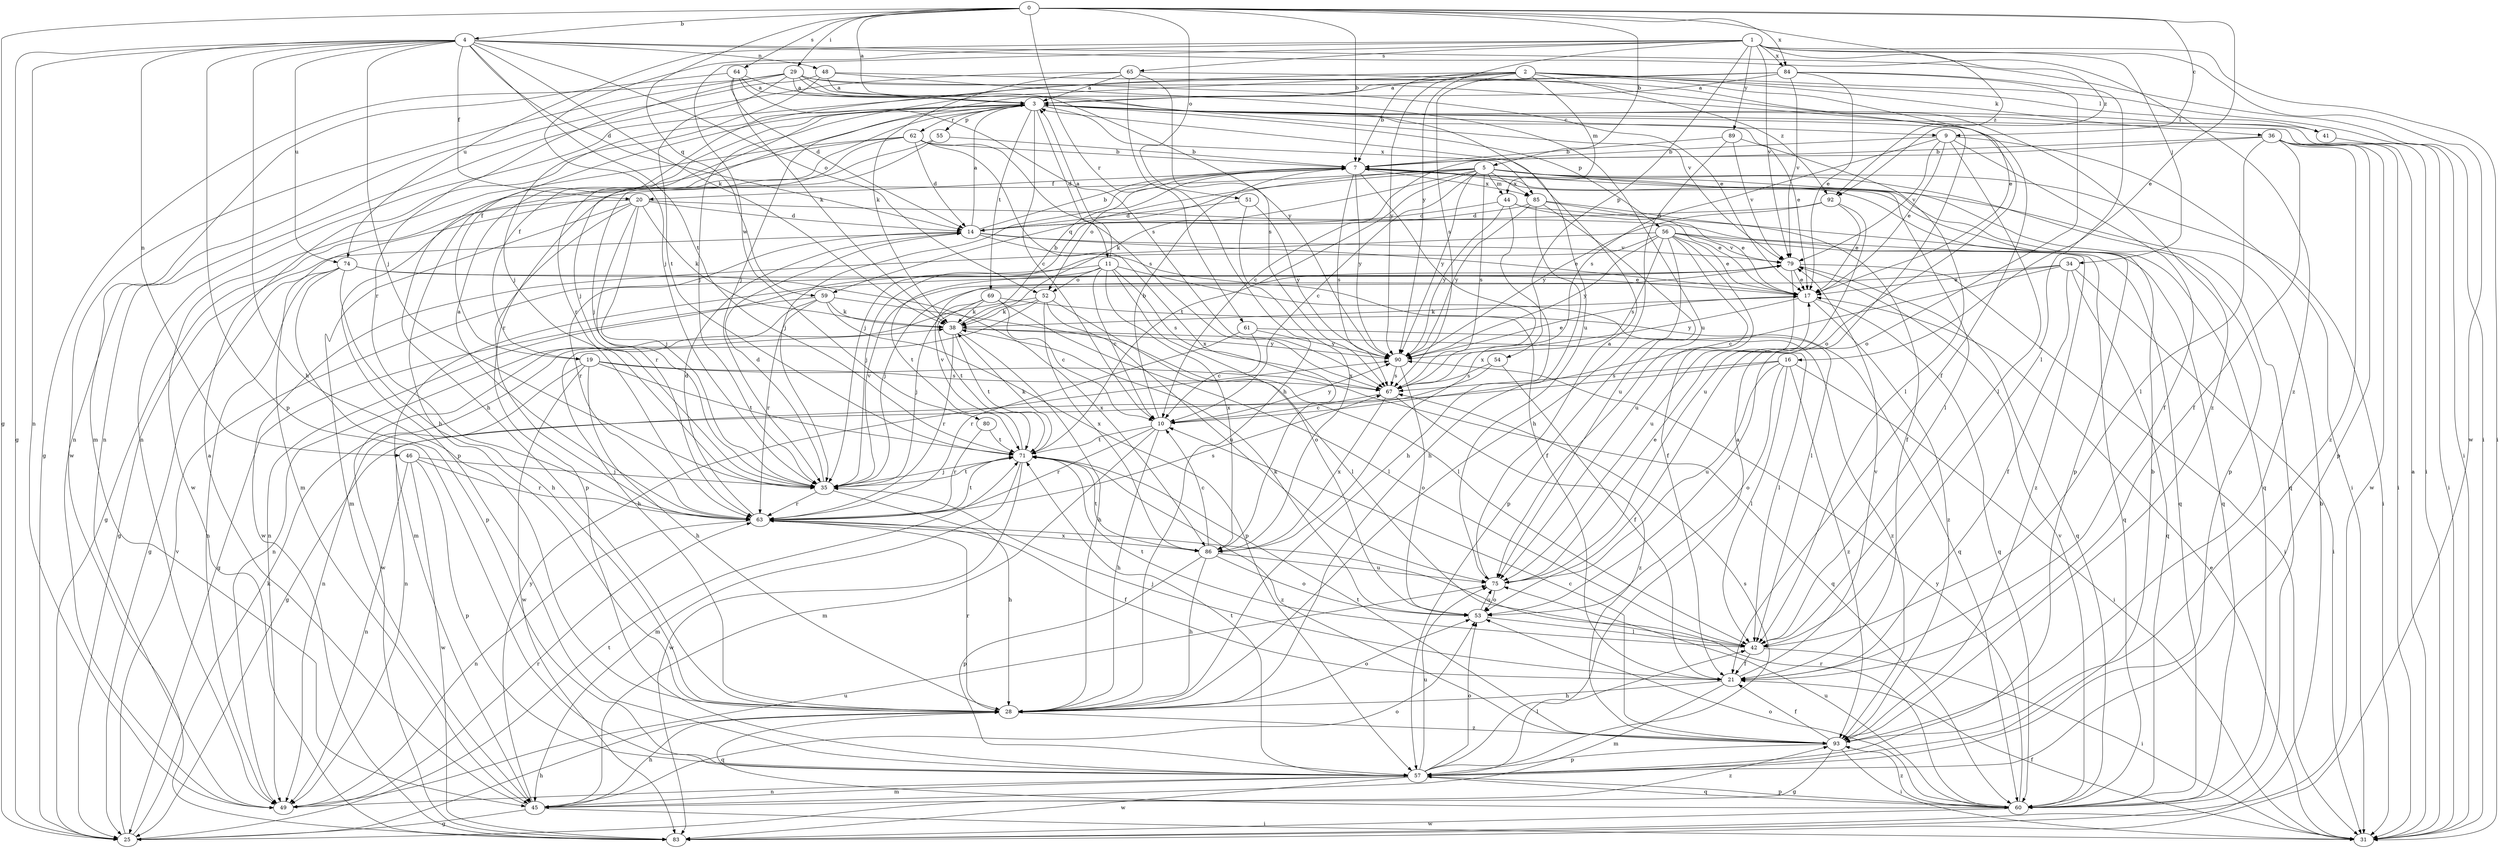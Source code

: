 strict digraph  {
0;
1;
2;
3;
4;
5;
7;
9;
10;
11;
14;
16;
17;
19;
20;
21;
25;
28;
29;
31;
34;
35;
36;
38;
41;
42;
44;
45;
46;
48;
49;
51;
52;
53;
54;
55;
56;
57;
59;
60;
61;
62;
63;
64;
65;
67;
69;
71;
74;
75;
79;
80;
83;
84;
85;
86;
89;
90;
92;
93;
0 -> 3  [label=a];
0 -> 4  [label=b];
0 -> 5  [label=b];
0 -> 7  [label=b];
0 -> 9  [label=c];
0 -> 16  [label=e];
0 -> 25  [label=g];
0 -> 29  [label=i];
0 -> 51  [label=o];
0 -> 59  [label=q];
0 -> 61  [label=r];
0 -> 64  [label=s];
0 -> 84  [label=x];
0 -> 92  [label=z];
1 -> 31  [label=i];
1 -> 34  [label=j];
1 -> 35  [label=j];
1 -> 54  [label=p];
1 -> 65  [label=s];
1 -> 74  [label=u];
1 -> 79  [label=v];
1 -> 80  [label=w];
1 -> 83  [label=w];
1 -> 84  [label=x];
1 -> 89  [label=y];
1 -> 90  [label=y];
1 -> 92  [label=z];
2 -> 3  [label=a];
2 -> 7  [label=b];
2 -> 17  [label=e];
2 -> 19  [label=f];
2 -> 31  [label=i];
2 -> 35  [label=j];
2 -> 36  [label=k];
2 -> 41  [label=l];
2 -> 44  [label=m];
2 -> 67  [label=s];
2 -> 90  [label=y];
2 -> 92  [label=z];
3 -> 9  [label=c];
3 -> 10  [label=c];
3 -> 11  [label=d];
3 -> 17  [label=e];
3 -> 19  [label=f];
3 -> 28  [label=h];
3 -> 31  [label=i];
3 -> 35  [label=j];
3 -> 41  [label=l];
3 -> 55  [label=p];
3 -> 56  [label=p];
3 -> 62  [label=r];
3 -> 63  [label=r];
3 -> 69  [label=t];
3 -> 85  [label=x];
4 -> 14  [label=d];
4 -> 20  [label=f];
4 -> 25  [label=g];
4 -> 28  [label=h];
4 -> 31  [label=i];
4 -> 35  [label=j];
4 -> 38  [label=k];
4 -> 46  [label=n];
4 -> 48  [label=n];
4 -> 49  [label=n];
4 -> 52  [label=o];
4 -> 57  [label=p];
4 -> 71  [label=t];
4 -> 74  [label=u];
4 -> 93  [label=z];
5 -> 10  [label=c];
5 -> 31  [label=i];
5 -> 35  [label=j];
5 -> 38  [label=k];
5 -> 42  [label=l];
5 -> 44  [label=m];
5 -> 45  [label=m];
5 -> 57  [label=p];
5 -> 59  [label=q];
5 -> 60  [label=q];
5 -> 67  [label=s];
5 -> 71  [label=t];
5 -> 85  [label=x];
5 -> 90  [label=y];
7 -> 20  [label=f];
7 -> 35  [label=j];
7 -> 52  [label=o];
7 -> 57  [label=p];
7 -> 60  [label=q];
7 -> 67  [label=s];
7 -> 85  [label=x];
7 -> 86  [label=x];
7 -> 90  [label=y];
9 -> 7  [label=b];
9 -> 17  [label=e];
9 -> 21  [label=f];
9 -> 31  [label=i];
9 -> 42  [label=l];
9 -> 67  [label=s];
9 -> 79  [label=v];
10 -> 7  [label=b];
10 -> 28  [label=h];
10 -> 45  [label=m];
10 -> 63  [label=r];
10 -> 71  [label=t];
10 -> 90  [label=y];
11 -> 3  [label=a];
11 -> 10  [label=c];
11 -> 42  [label=l];
11 -> 45  [label=m];
11 -> 52  [label=o];
11 -> 53  [label=o];
11 -> 67  [label=s];
11 -> 71  [label=t];
11 -> 86  [label=x];
14 -> 3  [label=a];
14 -> 7  [label=b];
14 -> 17  [label=e];
14 -> 21  [label=f];
14 -> 25  [label=g];
14 -> 63  [label=r];
14 -> 79  [label=v];
16 -> 25  [label=g];
16 -> 31  [label=i];
16 -> 42  [label=l];
16 -> 53  [label=o];
16 -> 67  [label=s];
16 -> 75  [label=u];
16 -> 93  [label=z];
17 -> 38  [label=k];
17 -> 60  [label=q];
17 -> 90  [label=y];
17 -> 93  [label=z];
19 -> 28  [label=h];
19 -> 49  [label=n];
19 -> 60  [label=q];
19 -> 67  [label=s];
19 -> 71  [label=t];
19 -> 83  [label=w];
20 -> 14  [label=d];
20 -> 25  [label=g];
20 -> 35  [label=j];
20 -> 38  [label=k];
20 -> 45  [label=m];
20 -> 57  [label=p];
20 -> 60  [label=q];
20 -> 63  [label=r];
21 -> 28  [label=h];
21 -> 35  [label=j];
21 -> 45  [label=m];
21 -> 79  [label=v];
25 -> 28  [label=h];
25 -> 38  [label=k];
25 -> 71  [label=t];
25 -> 79  [label=v];
28 -> 53  [label=o];
28 -> 60  [label=q];
28 -> 63  [label=r];
28 -> 93  [label=z];
29 -> 3  [label=a];
29 -> 17  [label=e];
29 -> 21  [label=f];
29 -> 25  [label=g];
29 -> 63  [label=r];
29 -> 71  [label=t];
29 -> 75  [label=u];
29 -> 83  [label=w];
29 -> 90  [label=y];
31 -> 3  [label=a];
31 -> 17  [label=e];
31 -> 21  [label=f];
34 -> 10  [label=c];
34 -> 17  [label=e];
34 -> 21  [label=f];
34 -> 31  [label=i];
34 -> 35  [label=j];
34 -> 60  [label=q];
35 -> 14  [label=d];
35 -> 28  [label=h];
35 -> 63  [label=r];
35 -> 71  [label=t];
35 -> 79  [label=v];
36 -> 7  [label=b];
36 -> 10  [label=c];
36 -> 21  [label=f];
36 -> 31  [label=i];
36 -> 42  [label=l];
36 -> 57  [label=p];
36 -> 83  [label=w];
36 -> 93  [label=z];
38 -> 7  [label=b];
38 -> 28  [label=h];
38 -> 42  [label=l];
38 -> 63  [label=r];
38 -> 71  [label=t];
38 -> 90  [label=y];
41 -> 31  [label=i];
42 -> 21  [label=f];
42 -> 31  [label=i];
42 -> 71  [label=t];
44 -> 14  [label=d];
44 -> 17  [label=e];
44 -> 28  [label=h];
44 -> 60  [label=q];
44 -> 90  [label=y];
45 -> 3  [label=a];
45 -> 25  [label=g];
45 -> 28  [label=h];
45 -> 31  [label=i];
45 -> 53  [label=o];
45 -> 90  [label=y];
45 -> 93  [label=z];
46 -> 35  [label=j];
46 -> 49  [label=n];
46 -> 57  [label=p];
46 -> 63  [label=r];
46 -> 83  [label=w];
48 -> 3  [label=a];
48 -> 35  [label=j];
48 -> 49  [label=n];
48 -> 75  [label=u];
48 -> 93  [label=z];
49 -> 63  [label=r];
49 -> 75  [label=u];
51 -> 14  [label=d];
51 -> 86  [label=x];
51 -> 90  [label=y];
52 -> 28  [label=h];
52 -> 38  [label=k];
52 -> 42  [label=l];
52 -> 75  [label=u];
52 -> 83  [label=w];
52 -> 86  [label=x];
53 -> 38  [label=k];
53 -> 42  [label=l];
53 -> 75  [label=u];
54 -> 21  [label=f];
54 -> 49  [label=n];
54 -> 67  [label=s];
55 -> 7  [label=b];
55 -> 35  [label=j];
55 -> 57  [label=p];
56 -> 17  [label=e];
56 -> 21  [label=f];
56 -> 35  [label=j];
56 -> 57  [label=p];
56 -> 60  [label=q];
56 -> 67  [label=s];
56 -> 75  [label=u];
56 -> 79  [label=v];
56 -> 83  [label=w];
56 -> 90  [label=y];
56 -> 93  [label=z];
57 -> 3  [label=a];
57 -> 7  [label=b];
57 -> 42  [label=l];
57 -> 45  [label=m];
57 -> 49  [label=n];
57 -> 53  [label=o];
57 -> 60  [label=q];
57 -> 67  [label=s];
57 -> 71  [label=t];
57 -> 75  [label=u];
57 -> 83  [label=w];
59 -> 25  [label=g];
59 -> 38  [label=k];
59 -> 42  [label=l];
59 -> 49  [label=n];
59 -> 57  [label=p];
59 -> 63  [label=r];
60 -> 53  [label=o];
60 -> 57  [label=p];
60 -> 63  [label=r];
60 -> 75  [label=u];
60 -> 79  [label=v];
60 -> 83  [label=w];
60 -> 90  [label=y];
60 -> 93  [label=z];
61 -> 10  [label=c];
61 -> 63  [label=r];
61 -> 90  [label=y];
61 -> 93  [label=z];
62 -> 7  [label=b];
62 -> 14  [label=d];
62 -> 28  [label=h];
62 -> 63  [label=r];
62 -> 67  [label=s];
62 -> 83  [label=w];
62 -> 86  [label=x];
63 -> 3  [label=a];
63 -> 14  [label=d];
63 -> 21  [label=f];
63 -> 49  [label=n];
63 -> 67  [label=s];
63 -> 71  [label=t];
63 -> 86  [label=x];
64 -> 3  [label=a];
64 -> 14  [label=d];
64 -> 38  [label=k];
64 -> 45  [label=m];
64 -> 67  [label=s];
64 -> 79  [label=v];
65 -> 3  [label=a];
65 -> 28  [label=h];
65 -> 38  [label=k];
65 -> 49  [label=n];
65 -> 53  [label=o];
65 -> 67  [label=s];
67 -> 10  [label=c];
67 -> 86  [label=x];
67 -> 93  [label=z];
69 -> 10  [label=c];
69 -> 35  [label=j];
69 -> 38  [label=k];
69 -> 42  [label=l];
69 -> 60  [label=q];
69 -> 71  [label=t];
71 -> 35  [label=j];
71 -> 38  [label=k];
71 -> 45  [label=m];
71 -> 79  [label=v];
71 -> 83  [label=w];
71 -> 93  [label=z];
74 -> 17  [label=e];
74 -> 25  [label=g];
74 -> 28  [label=h];
74 -> 49  [label=n];
74 -> 57  [label=p];
74 -> 86  [label=x];
75 -> 3  [label=a];
75 -> 17  [label=e];
75 -> 53  [label=o];
79 -> 17  [label=e];
79 -> 31  [label=i];
79 -> 49  [label=n];
79 -> 60  [label=q];
79 -> 75  [label=u];
80 -> 63  [label=r];
80 -> 71  [label=t];
83 -> 7  [label=b];
84 -> 3  [label=a];
84 -> 17  [label=e];
84 -> 35  [label=j];
84 -> 42  [label=l];
84 -> 49  [label=n];
84 -> 53  [label=o];
84 -> 79  [label=v];
85 -> 14  [label=d];
85 -> 17  [label=e];
85 -> 21  [label=f];
85 -> 28  [label=h];
85 -> 75  [label=u];
85 -> 90  [label=y];
86 -> 10  [label=c];
86 -> 28  [label=h];
86 -> 53  [label=o];
86 -> 57  [label=p];
86 -> 71  [label=t];
86 -> 75  [label=u];
89 -> 7  [label=b];
89 -> 28  [label=h];
89 -> 42  [label=l];
89 -> 79  [label=v];
90 -> 17  [label=e];
90 -> 53  [label=o];
90 -> 67  [label=s];
92 -> 14  [label=d];
92 -> 17  [label=e];
92 -> 75  [label=u];
92 -> 90  [label=y];
93 -> 10  [label=c];
93 -> 21  [label=f];
93 -> 25  [label=g];
93 -> 31  [label=i];
93 -> 57  [label=p];
93 -> 71  [label=t];
}
